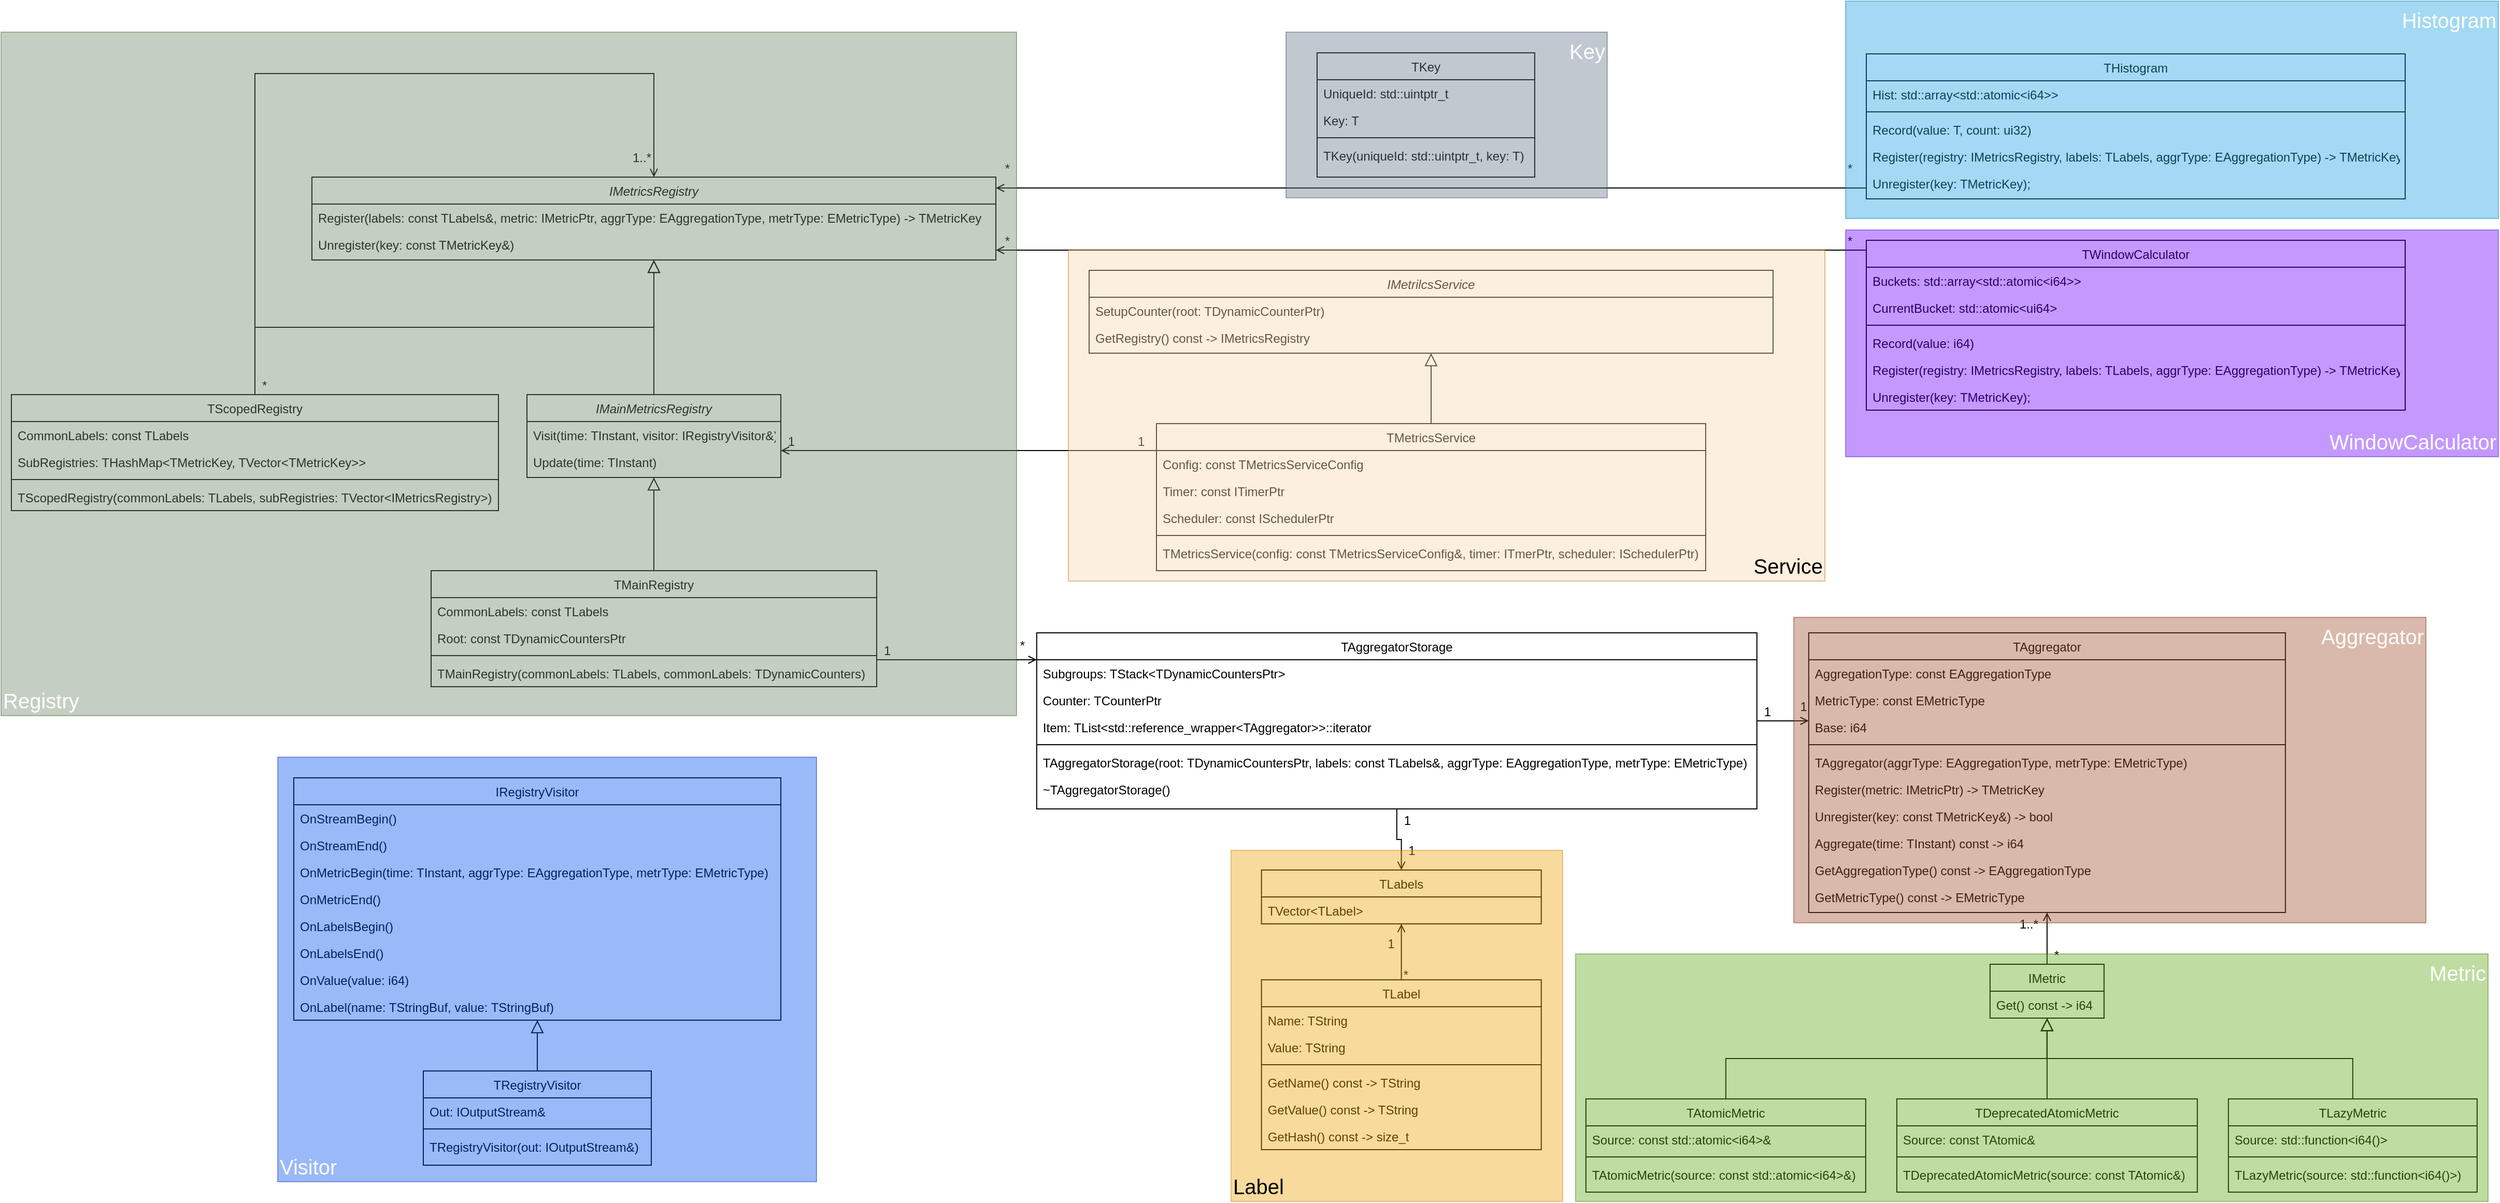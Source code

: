 <mxfile version="21.3.7" type="device">
  <diagram id="C5RBs43oDa-KdzZeNtuy" name="Page-1">
    <mxGraphModel dx="4204" dy="1945" grid="1" gridSize="10" guides="1" tooltips="1" connect="1" arrows="1" fold="1" page="1" pageScale="1" pageWidth="827" pageHeight="1169" math="0" shadow="0">
      <root>
        <mxCell id="WIyWlLk6GJQsqaUBKTNV-0" />
        <mxCell id="WIyWlLk6GJQsqaUBKTNV-1" parent="WIyWlLk6GJQsqaUBKTNV-0" />
        <mxCell id="naVW3j90ZXJTF1a_utHk-0" value="IMetricsRegistry" style="swimlane;fontStyle=2;align=center;verticalAlign=top;childLayout=stackLayout;horizontal=1;startSize=26;horizontalStack=0;resizeParent=1;resizeLast=0;collapsible=1;marginBottom=0;rounded=0;shadow=0;strokeWidth=1;" vertex="1" parent="WIyWlLk6GJQsqaUBKTNV-1">
          <mxGeometry x="-527" y="180" width="660" height="80" as="geometry">
            <mxRectangle x="220" y="620" width="160" height="26" as="alternateBounds" />
          </mxGeometry>
        </mxCell>
        <mxCell id="naVW3j90ZXJTF1a_utHk-5" value="Register(labels: const TLabels&amp;,  metric: IMetricPtr, aggrType: EAggregationType, metrType: EMetricType) -&gt; TMetricKey" style="text;align=left;verticalAlign=top;spacingLeft=4;spacingRight=4;overflow=hidden;rotatable=0;points=[[0,0.5],[1,0.5]];portConstraint=eastwest;" vertex="1" parent="naVW3j90ZXJTF1a_utHk-0">
          <mxGeometry y="26" width="660" height="26" as="geometry" />
        </mxCell>
        <mxCell id="naVW3j90ZXJTF1a_utHk-7" value="Unregister(key: const TMetricKey&amp;)" style="text;align=left;verticalAlign=top;spacingLeft=4;spacingRight=4;overflow=hidden;rotatable=0;points=[[0,0.5],[1,0.5]];portConstraint=eastwest;" vertex="1" parent="naVW3j90ZXJTF1a_utHk-0">
          <mxGeometry y="52" width="660" height="26" as="geometry" />
        </mxCell>
        <mxCell id="naVW3j90ZXJTF1a_utHk-8" value="" style="endArrow=block;endSize=10;endFill=0;shadow=0;strokeWidth=1;rounded=0;edgeStyle=elbowEdgeStyle;elbow=vertical;" edge="1" parent="WIyWlLk6GJQsqaUBKTNV-1" source="naVW3j90ZXJTF1a_utHk-9" target="naVW3j90ZXJTF1a_utHk-0">
          <mxGeometry width="160" relative="1" as="geometry">
            <mxPoint x="-287" y="394" as="sourcePoint" />
            <mxPoint x="-253" y="425" as="targetPoint" />
          </mxGeometry>
        </mxCell>
        <mxCell id="naVW3j90ZXJTF1a_utHk-9" value="IMainMetricsRegistry" style="swimlane;fontStyle=2;align=center;verticalAlign=top;childLayout=stackLayout;horizontal=1;startSize=26;horizontalStack=0;resizeParent=1;resizeLast=0;collapsible=1;marginBottom=0;rounded=0;shadow=0;strokeWidth=1;" vertex="1" parent="WIyWlLk6GJQsqaUBKTNV-1">
          <mxGeometry x="-319.5" y="390" width="245" height="80" as="geometry">
            <mxRectangle x="220" y="620" width="160" height="26" as="alternateBounds" />
          </mxGeometry>
        </mxCell>
        <mxCell id="naVW3j90ZXJTF1a_utHk-10" value="Visit(time: TInstant, visitor: IRegistryVisitor&amp;)" style="text;align=left;verticalAlign=top;spacingLeft=4;spacingRight=4;overflow=hidden;rotatable=0;points=[[0,0.5],[1,0.5]];portConstraint=eastwest;" vertex="1" parent="naVW3j90ZXJTF1a_utHk-9">
          <mxGeometry y="26" width="245" height="26" as="geometry" />
        </mxCell>
        <mxCell id="naVW3j90ZXJTF1a_utHk-11" value="Update(time: TInstant)" style="text;align=left;verticalAlign=top;spacingLeft=4;spacingRight=4;overflow=hidden;rotatable=0;points=[[0,0.5],[1,0.5]];portConstraint=eastwest;" vertex="1" parent="naVW3j90ZXJTF1a_utHk-9">
          <mxGeometry y="52" width="245" height="26" as="geometry" />
        </mxCell>
        <mxCell id="naVW3j90ZXJTF1a_utHk-12" value="TAggregator" style="swimlane;fontStyle=0;align=center;verticalAlign=top;childLayout=stackLayout;horizontal=1;startSize=26;horizontalStack=0;resizeParent=1;resizeLast=0;collapsible=1;marginBottom=0;rounded=0;shadow=0;strokeWidth=1;" vertex="1" parent="WIyWlLk6GJQsqaUBKTNV-1">
          <mxGeometry x="917.41" y="620" width="460" height="270" as="geometry">
            <mxRectangle x="550" y="140" width="160" height="26" as="alternateBounds" />
          </mxGeometry>
        </mxCell>
        <mxCell id="naVW3j90ZXJTF1a_utHk-13" value="AggregationType: const EAggregationType" style="text;align=left;verticalAlign=top;spacingLeft=4;spacingRight=4;overflow=hidden;rotatable=0;points=[[0,0.5],[1,0.5]];portConstraint=eastwest;" vertex="1" parent="naVW3j90ZXJTF1a_utHk-12">
          <mxGeometry y="26" width="460" height="26" as="geometry" />
        </mxCell>
        <mxCell id="naVW3j90ZXJTF1a_utHk-14" value="MetricType: const EMetricType" style="text;align=left;verticalAlign=top;spacingLeft=4;spacingRight=4;overflow=hidden;rotatable=0;points=[[0,0.5],[1,0.5]];portConstraint=eastwest;rounded=0;shadow=0;html=0;" vertex="1" parent="naVW3j90ZXJTF1a_utHk-12">
          <mxGeometry y="52" width="460" height="26" as="geometry" />
        </mxCell>
        <mxCell id="naVW3j90ZXJTF1a_utHk-15" value="Base: i64" style="text;align=left;verticalAlign=top;spacingLeft=4;spacingRight=4;overflow=hidden;rotatable=0;points=[[0,0.5],[1,0.5]];portConstraint=eastwest;rounded=0;shadow=0;html=0;" vertex="1" parent="naVW3j90ZXJTF1a_utHk-12">
          <mxGeometry y="78" width="460" height="26" as="geometry" />
        </mxCell>
        <mxCell id="naVW3j90ZXJTF1a_utHk-18" value="" style="line;html=1;strokeWidth=1;align=left;verticalAlign=middle;spacingTop=-1;spacingLeft=3;spacingRight=3;rotatable=0;labelPosition=right;points=[];portConstraint=eastwest;" vertex="1" parent="naVW3j90ZXJTF1a_utHk-12">
          <mxGeometry y="104" width="460" height="8" as="geometry" />
        </mxCell>
        <mxCell id="naVW3j90ZXJTF1a_utHk-19" value="TAggregator(aggrType: EAggregationType, metrType: EMetricType)" style="text;align=left;verticalAlign=top;spacingLeft=4;spacingRight=4;overflow=hidden;rotatable=0;points=[[0,0.5],[1,0.5]];portConstraint=eastwest;" vertex="1" parent="naVW3j90ZXJTF1a_utHk-12">
          <mxGeometry y="112" width="460" height="26" as="geometry" />
        </mxCell>
        <mxCell id="naVW3j90ZXJTF1a_utHk-20" value="Register(metric: IMetricPtr) -&gt; TMetricKey" style="text;align=left;verticalAlign=top;spacingLeft=4;spacingRight=4;overflow=hidden;rotatable=0;points=[[0,0.5],[1,0.5]];portConstraint=eastwest;" vertex="1" parent="naVW3j90ZXJTF1a_utHk-12">
          <mxGeometry y="138" width="460" height="26" as="geometry" />
        </mxCell>
        <mxCell id="naVW3j90ZXJTF1a_utHk-24" value="Unregister(key: const TMetricKey&amp;) -&gt; bool" style="text;align=left;verticalAlign=top;spacingLeft=4;spacingRight=4;overflow=hidden;rotatable=0;points=[[0,0.5],[1,0.5]];portConstraint=eastwest;" vertex="1" parent="naVW3j90ZXJTF1a_utHk-12">
          <mxGeometry y="164" width="460" height="26" as="geometry" />
        </mxCell>
        <mxCell id="naVW3j90ZXJTF1a_utHk-23" value="Aggregate(time: TInstant) const -&gt; i64" style="text;align=left;verticalAlign=top;spacingLeft=4;spacingRight=4;overflow=hidden;rotatable=0;points=[[0,0.5],[1,0.5]];portConstraint=eastwest;" vertex="1" parent="naVW3j90ZXJTF1a_utHk-12">
          <mxGeometry y="190" width="460" height="26" as="geometry" />
        </mxCell>
        <mxCell id="naVW3j90ZXJTF1a_utHk-22" value="GetAggregationType() const -&gt; EAggregationType" style="text;align=left;verticalAlign=top;spacingLeft=4;spacingRight=4;overflow=hidden;rotatable=0;points=[[0,0.5],[1,0.5]];portConstraint=eastwest;" vertex="1" parent="naVW3j90ZXJTF1a_utHk-12">
          <mxGeometry y="216" width="460" height="26" as="geometry" />
        </mxCell>
        <mxCell id="naVW3j90ZXJTF1a_utHk-25" value="GetMetricType() const -&gt; EMetricType" style="text;align=left;verticalAlign=top;spacingLeft=4;spacingRight=4;overflow=hidden;rotatable=0;points=[[0,0.5],[1,0.5]];portConstraint=eastwest;" vertex="1" parent="naVW3j90ZXJTF1a_utHk-12">
          <mxGeometry y="242" width="460" height="26" as="geometry" />
        </mxCell>
        <mxCell id="naVW3j90ZXJTF1a_utHk-30" value="IMetric" style="swimlane;fontStyle=0;align=center;verticalAlign=top;childLayout=stackLayout;horizontal=1;startSize=26;horizontalStack=0;resizeParent=1;resizeLast=0;collapsible=1;marginBottom=0;rounded=0;shadow=0;strokeWidth=1;" vertex="1" parent="WIyWlLk6GJQsqaUBKTNV-1">
          <mxGeometry x="1092.41" y="940" width="110" height="52" as="geometry">
            <mxRectangle x="550" y="140" width="160" height="26" as="alternateBounds" />
          </mxGeometry>
        </mxCell>
        <mxCell id="naVW3j90ZXJTF1a_utHk-37" value="Get() const -&gt; i64" style="text;align=left;verticalAlign=top;spacingLeft=4;spacingRight=4;overflow=hidden;rotatable=0;points=[[0,0.5],[1,0.5]];portConstraint=eastwest;" vertex="1" parent="naVW3j90ZXJTF1a_utHk-30">
          <mxGeometry y="26" width="110" height="26" as="geometry" />
        </mxCell>
        <mxCell id="naVW3j90ZXJTF1a_utHk-45" value="TAtomicMetric" style="swimlane;fontStyle=0;align=center;verticalAlign=top;childLayout=stackLayout;horizontal=1;startSize=26;horizontalStack=0;resizeParent=1;resizeLast=0;collapsible=1;marginBottom=0;rounded=0;shadow=0;strokeWidth=1;" vertex="1" parent="WIyWlLk6GJQsqaUBKTNV-1">
          <mxGeometry x="702.41" y="1070" width="270" height="90" as="geometry">
            <mxRectangle x="550" y="140" width="160" height="26" as="alternateBounds" />
          </mxGeometry>
        </mxCell>
        <mxCell id="naVW3j90ZXJTF1a_utHk-46" value="Source: const std::atomic&lt;i64&gt;&amp;" style="text;align=left;verticalAlign=top;spacingLeft=4;spacingRight=4;overflow=hidden;rotatable=0;points=[[0,0.5],[1,0.5]];portConstraint=eastwest;" vertex="1" parent="naVW3j90ZXJTF1a_utHk-45">
          <mxGeometry y="26" width="270" height="26" as="geometry" />
        </mxCell>
        <mxCell id="naVW3j90ZXJTF1a_utHk-51" value="" style="line;html=1;strokeWidth=1;align=left;verticalAlign=middle;spacingTop=-1;spacingLeft=3;spacingRight=3;rotatable=0;labelPosition=right;points=[];portConstraint=eastwest;" vertex="1" parent="naVW3j90ZXJTF1a_utHk-45">
          <mxGeometry y="52" width="270" height="8" as="geometry" />
        </mxCell>
        <mxCell id="naVW3j90ZXJTF1a_utHk-52" value="TAtomicMetric(source: const std::atomic&lt;i64&gt;&amp;)" style="text;align=left;verticalAlign=top;spacingLeft=4;spacingRight=4;overflow=hidden;rotatable=0;points=[[0,0.5],[1,0.5]];portConstraint=eastwest;" vertex="1" parent="naVW3j90ZXJTF1a_utHk-45">
          <mxGeometry y="60" width="270" height="26" as="geometry" />
        </mxCell>
        <mxCell id="naVW3j90ZXJTF1a_utHk-58" value="TDeprecatedAtomicMetric" style="swimlane;fontStyle=0;align=center;verticalAlign=top;childLayout=stackLayout;horizontal=1;startSize=26;horizontalStack=0;resizeParent=1;resizeLast=0;collapsible=1;marginBottom=0;rounded=0;shadow=0;strokeWidth=1;" vertex="1" parent="WIyWlLk6GJQsqaUBKTNV-1">
          <mxGeometry x="1002.41" y="1070" width="290" height="90" as="geometry">
            <mxRectangle x="550" y="140" width="160" height="26" as="alternateBounds" />
          </mxGeometry>
        </mxCell>
        <mxCell id="naVW3j90ZXJTF1a_utHk-59" value="Source: const TAtomic&amp;" style="text;align=left;verticalAlign=top;spacingLeft=4;spacingRight=4;overflow=hidden;rotatable=0;points=[[0,0.5],[1,0.5]];portConstraint=eastwest;" vertex="1" parent="naVW3j90ZXJTF1a_utHk-58">
          <mxGeometry y="26" width="290" height="26" as="geometry" />
        </mxCell>
        <mxCell id="naVW3j90ZXJTF1a_utHk-60" value="" style="line;html=1;strokeWidth=1;align=left;verticalAlign=middle;spacingTop=-1;spacingLeft=3;spacingRight=3;rotatable=0;labelPosition=right;points=[];portConstraint=eastwest;" vertex="1" parent="naVW3j90ZXJTF1a_utHk-58">
          <mxGeometry y="52" width="290" height="8" as="geometry" />
        </mxCell>
        <mxCell id="naVW3j90ZXJTF1a_utHk-61" value="TDeprecatedAtomicMetric(source: const TAtomic&amp;)" style="text;align=left;verticalAlign=top;spacingLeft=4;spacingRight=4;overflow=hidden;rotatable=0;points=[[0,0.5],[1,0.5]];portConstraint=eastwest;" vertex="1" parent="naVW3j90ZXJTF1a_utHk-58">
          <mxGeometry y="60" width="290" height="26" as="geometry" />
        </mxCell>
        <mxCell id="naVW3j90ZXJTF1a_utHk-62" value="TLazyMetric" style="swimlane;fontStyle=0;align=center;verticalAlign=top;childLayout=stackLayout;horizontal=1;startSize=26;horizontalStack=0;resizeParent=1;resizeLast=0;collapsible=1;marginBottom=0;rounded=0;shadow=0;strokeWidth=1;" vertex="1" parent="WIyWlLk6GJQsqaUBKTNV-1">
          <mxGeometry x="1322.41" y="1070" width="240" height="90" as="geometry">
            <mxRectangle x="550" y="140" width="160" height="26" as="alternateBounds" />
          </mxGeometry>
        </mxCell>
        <mxCell id="naVW3j90ZXJTF1a_utHk-63" value="Source: std::function&lt;i64()&gt;" style="text;align=left;verticalAlign=top;spacingLeft=4;spacingRight=4;overflow=hidden;rotatable=0;points=[[0,0.5],[1,0.5]];portConstraint=eastwest;" vertex="1" parent="naVW3j90ZXJTF1a_utHk-62">
          <mxGeometry y="26" width="240" height="26" as="geometry" />
        </mxCell>
        <mxCell id="naVW3j90ZXJTF1a_utHk-64" value="" style="line;html=1;strokeWidth=1;align=left;verticalAlign=middle;spacingTop=-1;spacingLeft=3;spacingRight=3;rotatable=0;labelPosition=right;points=[];portConstraint=eastwest;" vertex="1" parent="naVW3j90ZXJTF1a_utHk-62">
          <mxGeometry y="52" width="240" height="8" as="geometry" />
        </mxCell>
        <mxCell id="naVW3j90ZXJTF1a_utHk-65" value="TLazyMetric(source: std::function&lt;i64()&gt;)" style="text;align=left;verticalAlign=top;spacingLeft=4;spacingRight=4;overflow=hidden;rotatable=0;points=[[0,0.5],[1,0.5]];portConstraint=eastwest;" vertex="1" parent="naVW3j90ZXJTF1a_utHk-62">
          <mxGeometry y="60" width="240" height="26" as="geometry" />
        </mxCell>
        <mxCell id="naVW3j90ZXJTF1a_utHk-67" value="" style="endArrow=block;endSize=10;endFill=0;shadow=0;strokeWidth=1;rounded=0;edgeStyle=elbowEdgeStyle;elbow=vertical;" edge="1" parent="WIyWlLk6GJQsqaUBKTNV-1" source="naVW3j90ZXJTF1a_utHk-45" target="naVW3j90ZXJTF1a_utHk-30">
          <mxGeometry width="160" relative="1" as="geometry">
            <mxPoint x="577.41" y="650" as="sourcePoint" />
            <mxPoint x="577.41" y="610" as="targetPoint" />
          </mxGeometry>
        </mxCell>
        <mxCell id="naVW3j90ZXJTF1a_utHk-68" value="" style="endArrow=block;endSize=10;endFill=0;shadow=0;strokeWidth=1;rounded=0;edgeStyle=elbowEdgeStyle;elbow=vertical;" edge="1" parent="WIyWlLk6GJQsqaUBKTNV-1" source="naVW3j90ZXJTF1a_utHk-58" target="naVW3j90ZXJTF1a_utHk-30">
          <mxGeometry width="160" relative="1" as="geometry">
            <mxPoint x="847.41" y="1080" as="sourcePoint" />
            <mxPoint x="1137.41" y="992" as="targetPoint" />
          </mxGeometry>
        </mxCell>
        <mxCell id="naVW3j90ZXJTF1a_utHk-69" value="" style="endArrow=block;endSize=10;endFill=0;shadow=0;strokeWidth=1;rounded=0;edgeStyle=elbowEdgeStyle;elbow=vertical;" edge="1" parent="WIyWlLk6GJQsqaUBKTNV-1" source="naVW3j90ZXJTF1a_utHk-62" target="naVW3j90ZXJTF1a_utHk-30">
          <mxGeometry width="160" relative="1" as="geometry">
            <mxPoint x="1157.41" y="1080" as="sourcePoint" />
            <mxPoint x="1137.41" y="992" as="targetPoint" />
          </mxGeometry>
        </mxCell>
        <mxCell id="naVW3j90ZXJTF1a_utHk-70" value="TLabel" style="swimlane;fontStyle=0;align=center;verticalAlign=top;childLayout=stackLayout;horizontal=1;startSize=26;horizontalStack=0;resizeParent=1;resizeLast=0;collapsible=1;marginBottom=0;rounded=0;shadow=0;strokeWidth=1;" vertex="1" parent="WIyWlLk6GJQsqaUBKTNV-1">
          <mxGeometry x="389.32" y="955" width="270" height="164" as="geometry">
            <mxRectangle x="550" y="140" width="160" height="26" as="alternateBounds" />
          </mxGeometry>
        </mxCell>
        <mxCell id="naVW3j90ZXJTF1a_utHk-74" value="Name: TString" style="text;align=left;verticalAlign=top;spacingLeft=4;spacingRight=4;overflow=hidden;rotatable=0;points=[[0,0.5],[1,0.5]];portConstraint=eastwest;" vertex="1" parent="naVW3j90ZXJTF1a_utHk-70">
          <mxGeometry y="26" width="270" height="26" as="geometry" />
        </mxCell>
        <mxCell id="naVW3j90ZXJTF1a_utHk-71" value="Value: TString" style="text;align=left;verticalAlign=top;spacingLeft=4;spacingRight=4;overflow=hidden;rotatable=0;points=[[0,0.5],[1,0.5]];portConstraint=eastwest;" vertex="1" parent="naVW3j90ZXJTF1a_utHk-70">
          <mxGeometry y="52" width="270" height="26" as="geometry" />
        </mxCell>
        <mxCell id="naVW3j90ZXJTF1a_utHk-72" value="" style="line;html=1;strokeWidth=1;align=left;verticalAlign=middle;spacingTop=-1;spacingLeft=3;spacingRight=3;rotatable=0;labelPosition=right;points=[];portConstraint=eastwest;" vertex="1" parent="naVW3j90ZXJTF1a_utHk-70">
          <mxGeometry y="78" width="270" height="8" as="geometry" />
        </mxCell>
        <mxCell id="naVW3j90ZXJTF1a_utHk-73" value="GetName() const -&gt; TString" style="text;align=left;verticalAlign=top;spacingLeft=4;spacingRight=4;overflow=hidden;rotatable=0;points=[[0,0.5],[1,0.5]];portConstraint=eastwest;" vertex="1" parent="naVW3j90ZXJTF1a_utHk-70">
          <mxGeometry y="86" width="270" height="26" as="geometry" />
        </mxCell>
        <mxCell id="naVW3j90ZXJTF1a_utHk-75" value="GetValue() const -&gt; TString" style="text;align=left;verticalAlign=top;spacingLeft=4;spacingRight=4;overflow=hidden;rotatable=0;points=[[0,0.5],[1,0.5]];portConstraint=eastwest;" vertex="1" parent="naVW3j90ZXJTF1a_utHk-70">
          <mxGeometry y="112" width="270" height="26" as="geometry" />
        </mxCell>
        <mxCell id="naVW3j90ZXJTF1a_utHk-76" value="GetHash() const -&gt; size_t" style="text;align=left;verticalAlign=top;spacingLeft=4;spacingRight=4;overflow=hidden;rotatable=0;points=[[0,0.5],[1,0.5]];portConstraint=eastwest;" vertex="1" parent="naVW3j90ZXJTF1a_utHk-70">
          <mxGeometry y="138" width="270" height="26" as="geometry" />
        </mxCell>
        <mxCell id="naVW3j90ZXJTF1a_utHk-77" value="TLabels" style="swimlane;fontStyle=0;align=center;verticalAlign=top;childLayout=stackLayout;horizontal=1;startSize=26;horizontalStack=0;resizeParent=1;resizeLast=0;collapsible=1;marginBottom=0;rounded=0;shadow=0;strokeWidth=1;" vertex="1" parent="WIyWlLk6GJQsqaUBKTNV-1">
          <mxGeometry x="389.32" y="849" width="270" height="52" as="geometry">
            <mxRectangle x="550" y="140" width="160" height="26" as="alternateBounds" />
          </mxGeometry>
        </mxCell>
        <mxCell id="naVW3j90ZXJTF1a_utHk-78" value="TVector&lt;TLabel&gt;" style="text;align=left;verticalAlign=top;spacingLeft=4;spacingRight=4;overflow=hidden;rotatable=0;points=[[0,0.5],[1,0.5]];portConstraint=eastwest;" vertex="1" parent="naVW3j90ZXJTF1a_utHk-77">
          <mxGeometry y="26" width="270" height="26" as="geometry" />
        </mxCell>
        <mxCell id="naVW3j90ZXJTF1a_utHk-84" value="" style="endArrow=open;shadow=0;strokeWidth=1;rounded=0;endFill=1;edgeStyle=elbowEdgeStyle;elbow=vertical;" edge="1" parent="WIyWlLk6GJQsqaUBKTNV-1" source="naVW3j90ZXJTF1a_utHk-70" target="naVW3j90ZXJTF1a_utHk-77">
          <mxGeometry x="0.5" y="41" relative="1" as="geometry">
            <mxPoint x="-100.68" y="1039" as="sourcePoint" />
            <mxPoint x="131.32" y="1039" as="targetPoint" />
            <mxPoint x="-40" y="32" as="offset" />
          </mxGeometry>
        </mxCell>
        <mxCell id="naVW3j90ZXJTF1a_utHk-85" value="*" style="resizable=0;align=left;verticalAlign=bottom;labelBackgroundColor=none;fontSize=12;" connectable="0" vertex="1" parent="naVW3j90ZXJTF1a_utHk-84">
          <mxGeometry x="-1" relative="1" as="geometry">
            <mxPoint y="4" as="offset" />
          </mxGeometry>
        </mxCell>
        <mxCell id="naVW3j90ZXJTF1a_utHk-86" value="1" style="resizable=0;align=right;verticalAlign=bottom;labelBackgroundColor=none;fontSize=12;" connectable="0" vertex="1" parent="naVW3j90ZXJTF1a_utHk-84">
          <mxGeometry x="1" relative="1" as="geometry">
            <mxPoint x="-5" y="28" as="offset" />
          </mxGeometry>
        </mxCell>
        <mxCell id="naVW3j90ZXJTF1a_utHk-89" value="" style="endArrow=open;shadow=0;strokeWidth=1;rounded=0;endFill=1;edgeStyle=elbowEdgeStyle;elbow=vertical;" edge="1" parent="WIyWlLk6GJQsqaUBKTNV-1" source="naVW3j90ZXJTF1a_utHk-30" target="naVW3j90ZXJTF1a_utHk-12">
          <mxGeometry x="0.5" y="41" relative="1" as="geometry">
            <mxPoint x="832.41" y="990" as="sourcePoint" />
            <mxPoint x="1064.41" y="990" as="targetPoint" />
            <mxPoint x="-40" y="32" as="offset" />
          </mxGeometry>
        </mxCell>
        <mxCell id="naVW3j90ZXJTF1a_utHk-90" value="*" style="resizable=0;align=left;verticalAlign=bottom;labelBackgroundColor=none;fontSize=12;" connectable="0" vertex="1" parent="naVW3j90ZXJTF1a_utHk-89">
          <mxGeometry x="-1" relative="1" as="geometry">
            <mxPoint x="5" as="offset" />
          </mxGeometry>
        </mxCell>
        <mxCell id="naVW3j90ZXJTF1a_utHk-91" value="1..*" style="resizable=0;align=right;verticalAlign=bottom;labelBackgroundColor=none;fontSize=12;" connectable="0" vertex="1" parent="naVW3j90ZXJTF1a_utHk-89">
          <mxGeometry x="1" relative="1" as="geometry">
            <mxPoint x="-7" y="20" as="offset" />
          </mxGeometry>
        </mxCell>
        <mxCell id="naVW3j90ZXJTF1a_utHk-93" value="TKey" style="swimlane;fontStyle=0;align=center;verticalAlign=top;childLayout=stackLayout;horizontal=1;startSize=26;horizontalStack=0;resizeParent=1;resizeLast=0;collapsible=1;marginBottom=0;rounded=0;shadow=0;strokeWidth=1;" vertex="1" parent="WIyWlLk6GJQsqaUBKTNV-1">
          <mxGeometry x="443" y="60" width="210" height="120" as="geometry">
            <mxRectangle x="550" y="140" width="160" height="26" as="alternateBounds" />
          </mxGeometry>
        </mxCell>
        <mxCell id="naVW3j90ZXJTF1a_utHk-94" value="UniqueId: std::uintptr_t" style="text;align=left;verticalAlign=top;spacingLeft=4;spacingRight=4;overflow=hidden;rotatable=0;points=[[0,0.5],[1,0.5]];portConstraint=eastwest;" vertex="1" parent="naVW3j90ZXJTF1a_utHk-93">
          <mxGeometry y="26" width="210" height="26" as="geometry" />
        </mxCell>
        <mxCell id="naVW3j90ZXJTF1a_utHk-95" value="Key: T" style="text;align=left;verticalAlign=top;spacingLeft=4;spacingRight=4;overflow=hidden;rotatable=0;points=[[0,0.5],[1,0.5]];portConstraint=eastwest;rounded=0;shadow=0;html=0;" vertex="1" parent="naVW3j90ZXJTF1a_utHk-93">
          <mxGeometry y="52" width="210" height="26" as="geometry" />
        </mxCell>
        <mxCell id="naVW3j90ZXJTF1a_utHk-99" value="" style="line;html=1;strokeWidth=1;align=left;verticalAlign=middle;spacingTop=-1;spacingLeft=3;spacingRight=3;rotatable=0;labelPosition=right;points=[];portConstraint=eastwest;" vertex="1" parent="naVW3j90ZXJTF1a_utHk-93">
          <mxGeometry y="78" width="210" height="8" as="geometry" />
        </mxCell>
        <mxCell id="naVW3j90ZXJTF1a_utHk-101" value="TKey(uniqueId: std::uintptr_t, key: T)" style="text;align=left;verticalAlign=top;spacingLeft=4;spacingRight=4;overflow=hidden;rotatable=0;points=[[0,0.5],[1,0.5]];portConstraint=eastwest;" vertex="1" parent="naVW3j90ZXJTF1a_utHk-93">
          <mxGeometry y="86" width="210" height="26" as="geometry" />
        </mxCell>
        <mxCell id="naVW3j90ZXJTF1a_utHk-119" value="TMainRegistry" style="swimlane;fontStyle=0;align=center;verticalAlign=top;childLayout=stackLayout;horizontal=1;startSize=26;horizontalStack=0;resizeParent=1;resizeLast=0;collapsible=1;marginBottom=0;rounded=0;shadow=0;strokeWidth=1;" vertex="1" parent="WIyWlLk6GJQsqaUBKTNV-1">
          <mxGeometry x="-412" y="560" width="430" height="112" as="geometry">
            <mxRectangle x="550" y="140" width="160" height="26" as="alternateBounds" />
          </mxGeometry>
        </mxCell>
        <mxCell id="naVW3j90ZXJTF1a_utHk-120" value="CommonLabels: const TLabels" style="text;align=left;verticalAlign=top;spacingLeft=4;spacingRight=4;overflow=hidden;rotatable=0;points=[[0,0.5],[1,0.5]];portConstraint=eastwest;" vertex="1" parent="naVW3j90ZXJTF1a_utHk-119">
          <mxGeometry y="26" width="430" height="26" as="geometry" />
        </mxCell>
        <mxCell id="naVW3j90ZXJTF1a_utHk-121" value="Root: const TDynamicCountersPtr" style="text;align=left;verticalAlign=top;spacingLeft=4;spacingRight=4;overflow=hidden;rotatable=0;points=[[0,0.5],[1,0.5]];portConstraint=eastwest;rounded=0;shadow=0;html=0;" vertex="1" parent="naVW3j90ZXJTF1a_utHk-119">
          <mxGeometry y="52" width="430" height="26" as="geometry" />
        </mxCell>
        <mxCell id="naVW3j90ZXJTF1a_utHk-125" value="" style="line;html=1;strokeWidth=1;align=left;verticalAlign=middle;spacingTop=-1;spacingLeft=3;spacingRight=3;rotatable=0;labelPosition=right;points=[];portConstraint=eastwest;" vertex="1" parent="naVW3j90ZXJTF1a_utHk-119">
          <mxGeometry y="78" width="430" height="8" as="geometry" />
        </mxCell>
        <mxCell id="naVW3j90ZXJTF1a_utHk-126" value="TMainRegistry(commonLabels: TLabels, commonLabels: TDynamicCounters)" style="text;align=left;verticalAlign=top;spacingLeft=4;spacingRight=4;overflow=hidden;rotatable=0;points=[[0,0.5],[1,0.5]];portConstraint=eastwest;" vertex="1" parent="naVW3j90ZXJTF1a_utHk-119">
          <mxGeometry y="86" width="430" height="26" as="geometry" />
        </mxCell>
        <mxCell id="naVW3j90ZXJTF1a_utHk-132" value="TAggregatorStorage" style="swimlane;fontStyle=0;align=center;verticalAlign=top;childLayout=stackLayout;horizontal=1;startSize=26;horizontalStack=0;resizeParent=1;resizeLast=0;collapsible=1;marginBottom=0;rounded=0;shadow=0;strokeWidth=1;" vertex="1" parent="WIyWlLk6GJQsqaUBKTNV-1">
          <mxGeometry x="172.41" y="620" width="695" height="170" as="geometry">
            <mxRectangle x="550" y="140" width="160" height="26" as="alternateBounds" />
          </mxGeometry>
        </mxCell>
        <mxCell id="naVW3j90ZXJTF1a_utHk-134" value="Subgroups: TStack&lt;TDynamicCountersPtr&gt;" style="text;align=left;verticalAlign=top;spacingLeft=4;spacingRight=4;overflow=hidden;rotatable=0;points=[[0,0.5],[1,0.5]];portConstraint=eastwest;rounded=0;shadow=0;html=0;" vertex="1" parent="naVW3j90ZXJTF1a_utHk-132">
          <mxGeometry y="26" width="695" height="26" as="geometry" />
        </mxCell>
        <mxCell id="naVW3j90ZXJTF1a_utHk-135" value="Counter: TCounterPtr" style="text;align=left;verticalAlign=top;spacingLeft=4;spacingRight=4;overflow=hidden;rotatable=0;points=[[0,0.5],[1,0.5]];portConstraint=eastwest;rounded=0;shadow=0;html=0;" vertex="1" parent="naVW3j90ZXJTF1a_utHk-132">
          <mxGeometry y="52" width="695" height="26" as="geometry" />
        </mxCell>
        <mxCell id="naVW3j90ZXJTF1a_utHk-137" value="Item: TList&lt;std::reference_wrapper&lt;TAggregator&gt;&gt;::iterator" style="text;align=left;verticalAlign=top;spacingLeft=4;spacingRight=4;overflow=hidden;rotatable=0;points=[[0,0.5],[1,0.5]];portConstraint=eastwest;rounded=0;shadow=0;html=0;" vertex="1" parent="naVW3j90ZXJTF1a_utHk-132">
          <mxGeometry y="78" width="695" height="26" as="geometry" />
        </mxCell>
        <mxCell id="naVW3j90ZXJTF1a_utHk-138" value="" style="line;html=1;strokeWidth=1;align=left;verticalAlign=middle;spacingTop=-1;spacingLeft=3;spacingRight=3;rotatable=0;labelPosition=right;points=[];portConstraint=eastwest;" vertex="1" parent="naVW3j90ZXJTF1a_utHk-132">
          <mxGeometry y="104" width="695" height="8" as="geometry" />
        </mxCell>
        <mxCell id="naVW3j90ZXJTF1a_utHk-139" value="TAggregatorStorage(root: TDynamicCountersPtr, labels: const TLabels&amp;, aggrType: EAggregationType, metrType: EMetricType)" style="text;align=left;verticalAlign=top;spacingLeft=4;spacingRight=4;overflow=hidden;rotatable=0;points=[[0,0.5],[1,0.5]];portConstraint=eastwest;" vertex="1" parent="naVW3j90ZXJTF1a_utHk-132">
          <mxGeometry y="112" width="695" height="26" as="geometry" />
        </mxCell>
        <mxCell id="naVW3j90ZXJTF1a_utHk-140" value="~TAggregatorStorage()" style="text;align=left;verticalAlign=top;spacingLeft=4;spacingRight=4;overflow=hidden;rotatable=0;points=[[0,0.5],[1,0.5]];portConstraint=eastwest;" vertex="1" parent="naVW3j90ZXJTF1a_utHk-132">
          <mxGeometry y="138" width="695" height="26" as="geometry" />
        </mxCell>
        <mxCell id="naVW3j90ZXJTF1a_utHk-145" value="" style="endArrow=open;shadow=0;strokeWidth=1;rounded=0;endFill=1;edgeStyle=elbowEdgeStyle;elbow=vertical;" edge="1" parent="WIyWlLk6GJQsqaUBKTNV-1" source="naVW3j90ZXJTF1a_utHk-132" target="naVW3j90ZXJTF1a_utHk-12">
          <mxGeometry x="0.5" y="41" relative="1" as="geometry">
            <mxPoint x="997.41" y="1050" as="sourcePoint" />
            <mxPoint x="1232.41" y="930" as="targetPoint" />
            <mxPoint x="-40" y="32" as="offset" />
          </mxGeometry>
        </mxCell>
        <mxCell id="naVW3j90ZXJTF1a_utHk-146" value="1" style="resizable=0;align=left;verticalAlign=bottom;labelBackgroundColor=none;fontSize=12;" connectable="0" vertex="1" parent="naVW3j90ZXJTF1a_utHk-145">
          <mxGeometry x="-1" relative="1" as="geometry">
            <mxPoint x="5" as="offset" />
          </mxGeometry>
        </mxCell>
        <mxCell id="naVW3j90ZXJTF1a_utHk-147" value="1" style="resizable=0;align=right;verticalAlign=bottom;labelBackgroundColor=none;fontSize=12;" connectable="0" vertex="1" parent="naVW3j90ZXJTF1a_utHk-145">
          <mxGeometry x="1" relative="1" as="geometry">
            <mxPoint y="-5" as="offset" />
          </mxGeometry>
        </mxCell>
        <mxCell id="naVW3j90ZXJTF1a_utHk-149" value="" style="endArrow=open;shadow=0;strokeWidth=1;rounded=0;endFill=1;edgeStyle=elbowEdgeStyle;elbow=vertical;" edge="1" parent="WIyWlLk6GJQsqaUBKTNV-1" source="naVW3j90ZXJTF1a_utHk-132" target="naVW3j90ZXJTF1a_utHk-77">
          <mxGeometry x="0.5" y="41" relative="1" as="geometry">
            <mxPoint x="652.41" y="870" as="sourcePoint" />
            <mxPoint x="652.41" y="880" as="targetPoint" />
            <mxPoint x="-40" y="32" as="offset" />
          </mxGeometry>
        </mxCell>
        <mxCell id="naVW3j90ZXJTF1a_utHk-150" value="1" style="resizable=0;align=left;verticalAlign=bottom;labelBackgroundColor=none;fontSize=12;" connectable="0" vertex="1" parent="naVW3j90ZXJTF1a_utHk-149">
          <mxGeometry x="-1" relative="1" as="geometry">
            <mxPoint x="5" y="20" as="offset" />
          </mxGeometry>
        </mxCell>
        <mxCell id="naVW3j90ZXJTF1a_utHk-151" value="1" style="resizable=0;align=right;verticalAlign=bottom;labelBackgroundColor=none;fontSize=12;" connectable="0" vertex="1" parent="naVW3j90ZXJTF1a_utHk-149">
          <mxGeometry x="1" relative="1" as="geometry">
            <mxPoint x="15" y="-10" as="offset" />
          </mxGeometry>
        </mxCell>
        <mxCell id="naVW3j90ZXJTF1a_utHk-155" value="" style="endArrow=block;endSize=10;endFill=0;shadow=0;strokeWidth=1;rounded=0;edgeStyle=elbowEdgeStyle;elbow=vertical;" edge="1" parent="WIyWlLk6GJQsqaUBKTNV-1" source="naVW3j90ZXJTF1a_utHk-119" target="naVW3j90ZXJTF1a_utHk-9">
          <mxGeometry width="160" relative="1" as="geometry">
            <mxPoint x="-477" y="660" as="sourcePoint" />
            <mxPoint x="-477" y="530" as="targetPoint" />
          </mxGeometry>
        </mxCell>
        <mxCell id="naVW3j90ZXJTF1a_utHk-156" value="" style="endArrow=open;shadow=0;strokeWidth=1;rounded=0;endFill=1;edgeStyle=elbowEdgeStyle;elbow=vertical;" edge="1" parent="WIyWlLk6GJQsqaUBKTNV-1" source="naVW3j90ZXJTF1a_utHk-119" target="naVW3j90ZXJTF1a_utHk-132">
          <mxGeometry x="0.5" y="41" relative="1" as="geometry">
            <mxPoint x="813" y="455" as="sourcePoint" />
            <mxPoint x="132.41" y="646" as="targetPoint" />
            <mxPoint x="-40" y="32" as="offset" />
          </mxGeometry>
        </mxCell>
        <mxCell id="naVW3j90ZXJTF1a_utHk-157" value="1" style="resizable=0;align=left;verticalAlign=bottom;labelBackgroundColor=none;fontSize=12;" connectable="0" vertex="1" parent="naVW3j90ZXJTF1a_utHk-156">
          <mxGeometry x="-1" relative="1" as="geometry">
            <mxPoint x="5" as="offset" />
          </mxGeometry>
        </mxCell>
        <mxCell id="naVW3j90ZXJTF1a_utHk-158" value="*" style="resizable=0;align=right;verticalAlign=bottom;labelBackgroundColor=none;fontSize=12;" connectable="0" vertex="1" parent="naVW3j90ZXJTF1a_utHk-156">
          <mxGeometry x="1" relative="1" as="geometry">
            <mxPoint x="-10" y="-5" as="offset" />
          </mxGeometry>
        </mxCell>
        <mxCell id="naVW3j90ZXJTF1a_utHk-159" value="TScopedRegistry" style="swimlane;fontStyle=0;align=center;verticalAlign=top;childLayout=stackLayout;horizontal=1;startSize=26;horizontalStack=0;resizeParent=1;resizeLast=0;collapsible=1;marginBottom=0;rounded=0;shadow=0;strokeWidth=1;" vertex="1" parent="WIyWlLk6GJQsqaUBKTNV-1">
          <mxGeometry x="-817" y="390" width="470" height="112" as="geometry">
            <mxRectangle x="550" y="140" width="160" height="26" as="alternateBounds" />
          </mxGeometry>
        </mxCell>
        <mxCell id="naVW3j90ZXJTF1a_utHk-160" value="CommonLabels: const TLabels" style="text;align=left;verticalAlign=top;spacingLeft=4;spacingRight=4;overflow=hidden;rotatable=0;points=[[0,0.5],[1,0.5]];portConstraint=eastwest;" vertex="1" parent="naVW3j90ZXJTF1a_utHk-159">
          <mxGeometry y="26" width="470" height="26" as="geometry" />
        </mxCell>
        <mxCell id="naVW3j90ZXJTF1a_utHk-161" value="SubRegistries: THashMap&lt;TMetricKey, TVector&lt;TMetricKey&gt;&gt;" style="text;align=left;verticalAlign=top;spacingLeft=4;spacingRight=4;overflow=hidden;rotatable=0;points=[[0,0.5],[1,0.5]];portConstraint=eastwest;rounded=0;shadow=0;html=0;" vertex="1" parent="naVW3j90ZXJTF1a_utHk-159">
          <mxGeometry y="52" width="470" height="26" as="geometry" />
        </mxCell>
        <mxCell id="naVW3j90ZXJTF1a_utHk-162" value="" style="line;html=1;strokeWidth=1;align=left;verticalAlign=middle;spacingTop=-1;spacingLeft=3;spacingRight=3;rotatable=0;labelPosition=right;points=[];portConstraint=eastwest;" vertex="1" parent="naVW3j90ZXJTF1a_utHk-159">
          <mxGeometry y="78" width="470" height="8" as="geometry" />
        </mxCell>
        <mxCell id="naVW3j90ZXJTF1a_utHk-163" value="TScopedRegistry(commonLabels: TLabels, subRegistries: TVector&lt;IMetricsRegistry&gt;)" style="text;align=left;verticalAlign=top;spacingLeft=4;spacingRight=4;overflow=hidden;rotatable=0;points=[[0,0.5],[1,0.5]];portConstraint=eastwest;" vertex="1" parent="naVW3j90ZXJTF1a_utHk-159">
          <mxGeometry y="86" width="470" height="26" as="geometry" />
        </mxCell>
        <mxCell id="naVW3j90ZXJTF1a_utHk-164" value="" style="endArrow=open;shadow=0;strokeWidth=1;rounded=0;endFill=1;edgeStyle=elbowEdgeStyle;elbow=vertical;entryX=0.5;entryY=0;entryDx=0;entryDy=0;exitX=0.5;exitY=0;exitDx=0;exitDy=0;" edge="1" parent="WIyWlLk6GJQsqaUBKTNV-1" source="naVW3j90ZXJTF1a_utHk-159" target="naVW3j90ZXJTF1a_utHk-0">
          <mxGeometry x="0.5" y="41" relative="1" as="geometry">
            <mxPoint x="23" y="626" as="sourcePoint" />
            <mxPoint x="-797" y="230" as="targetPoint" />
            <mxPoint x="-40" y="32" as="offset" />
            <Array as="points">
              <mxPoint x="-387" y="80" />
            </Array>
          </mxGeometry>
        </mxCell>
        <mxCell id="naVW3j90ZXJTF1a_utHk-165" value="*" style="resizable=0;align=left;verticalAlign=bottom;labelBackgroundColor=none;fontSize=12;" connectable="0" vertex="1" parent="naVW3j90ZXJTF1a_utHk-164">
          <mxGeometry x="-1" relative="1" as="geometry">
            <mxPoint x="5" as="offset" />
          </mxGeometry>
        </mxCell>
        <mxCell id="naVW3j90ZXJTF1a_utHk-166" value="1..*" style="resizable=0;align=right;verticalAlign=bottom;labelBackgroundColor=none;fontSize=12;" connectable="0" vertex="1" parent="naVW3j90ZXJTF1a_utHk-164">
          <mxGeometry x="1" relative="1" as="geometry">
            <mxPoint x="-1" y="-10" as="offset" />
          </mxGeometry>
        </mxCell>
        <mxCell id="naVW3j90ZXJTF1a_utHk-167" value="" style="endArrow=block;endSize=10;endFill=0;shadow=0;strokeWidth=1;rounded=0;edgeStyle=elbowEdgeStyle;elbow=vertical;" edge="1" parent="WIyWlLk6GJQsqaUBKTNV-1" source="naVW3j90ZXJTF1a_utHk-159" target="naVW3j90ZXJTF1a_utHk-0">
          <mxGeometry width="160" relative="1" as="geometry">
            <mxPoint x="-192" y="400" as="sourcePoint" />
            <mxPoint x="-192" y="270" as="targetPoint" />
          </mxGeometry>
        </mxCell>
        <mxCell id="naVW3j90ZXJTF1a_utHk-168" value="THistogram" style="swimlane;fontStyle=0;align=center;verticalAlign=top;childLayout=stackLayout;horizontal=1;startSize=26;horizontalStack=0;resizeParent=1;resizeLast=0;collapsible=1;marginBottom=0;rounded=0;shadow=0;strokeWidth=1;" vertex="1" parent="WIyWlLk6GJQsqaUBKTNV-1">
          <mxGeometry x="973" y="61" width="520" height="140" as="geometry">
            <mxRectangle x="550" y="140" width="160" height="26" as="alternateBounds" />
          </mxGeometry>
        </mxCell>
        <mxCell id="naVW3j90ZXJTF1a_utHk-169" value="Hist: std::array&lt;std::atomic&lt;i64&gt;&gt;" style="text;align=left;verticalAlign=top;spacingLeft=4;spacingRight=4;overflow=hidden;rotatable=0;points=[[0,0.5],[1,0.5]];portConstraint=eastwest;rounded=0;shadow=0;html=0;" vertex="1" parent="naVW3j90ZXJTF1a_utHk-168">
          <mxGeometry y="26" width="520" height="26" as="geometry" />
        </mxCell>
        <mxCell id="naVW3j90ZXJTF1a_utHk-172" value="" style="line;html=1;strokeWidth=1;align=left;verticalAlign=middle;spacingTop=-1;spacingLeft=3;spacingRight=3;rotatable=0;labelPosition=right;points=[];portConstraint=eastwest;" vertex="1" parent="naVW3j90ZXJTF1a_utHk-168">
          <mxGeometry y="52" width="520" height="8" as="geometry" />
        </mxCell>
        <mxCell id="naVW3j90ZXJTF1a_utHk-173" value="Record(value: T, count: ui32)" style="text;align=left;verticalAlign=top;spacingLeft=4;spacingRight=4;overflow=hidden;rotatable=0;points=[[0,0.5],[1,0.5]];portConstraint=eastwest;" vertex="1" parent="naVW3j90ZXJTF1a_utHk-168">
          <mxGeometry y="60" width="520" height="26" as="geometry" />
        </mxCell>
        <mxCell id="naVW3j90ZXJTF1a_utHk-174" value="Register(registry: IMetricsRegistry, labels: TLabels, aggrType: EAggregationType) -&gt; TMetricKey" style="text;align=left;verticalAlign=top;spacingLeft=4;spacingRight=4;overflow=hidden;rotatable=0;points=[[0,0.5],[1,0.5]];portConstraint=eastwest;" vertex="1" parent="naVW3j90ZXJTF1a_utHk-168">
          <mxGeometry y="86" width="520" height="26" as="geometry" />
        </mxCell>
        <mxCell id="naVW3j90ZXJTF1a_utHk-175" value="Unregister(key: TMetricKey);" style="text;align=left;verticalAlign=top;spacingLeft=4;spacingRight=4;overflow=hidden;rotatable=0;points=[[0,0.5],[1,0.5]];portConstraint=eastwest;" vertex="1" parent="naVW3j90ZXJTF1a_utHk-168">
          <mxGeometry y="112" width="520" height="26" as="geometry" />
        </mxCell>
        <mxCell id="naVW3j90ZXJTF1a_utHk-179" value="" style="endArrow=open;shadow=0;strokeWidth=1;rounded=0;endFill=1;edgeStyle=elbowEdgeStyle;elbow=vertical;" edge="1" parent="WIyWlLk6GJQsqaUBKTNV-1" source="naVW3j90ZXJTF1a_utHk-168" target="naVW3j90ZXJTF1a_utHk-0">
          <mxGeometry x="0.5" y="41" relative="1" as="geometry">
            <mxPoint x="528" y="740" as="sourcePoint" />
            <mxPoint x="528" y="800" as="targetPoint" />
            <mxPoint x="-40" y="32" as="offset" />
          </mxGeometry>
        </mxCell>
        <mxCell id="naVW3j90ZXJTF1a_utHk-180" value="*" style="resizable=0;align=left;verticalAlign=bottom;labelBackgroundColor=none;fontSize=12;" connectable="0" vertex="1" parent="naVW3j90ZXJTF1a_utHk-179">
          <mxGeometry x="-1" relative="1" as="geometry">
            <mxPoint x="-20" y="-10" as="offset" />
          </mxGeometry>
        </mxCell>
        <mxCell id="naVW3j90ZXJTF1a_utHk-181" value="*" style="resizable=0;align=right;verticalAlign=bottom;labelBackgroundColor=none;fontSize=12;" connectable="0" vertex="1" parent="naVW3j90ZXJTF1a_utHk-179">
          <mxGeometry x="1" relative="1" as="geometry">
            <mxPoint x="15" y="-10" as="offset" />
          </mxGeometry>
        </mxCell>
        <mxCell id="naVW3j90ZXJTF1a_utHk-182" value="TWindowCalculator" style="swimlane;fontStyle=0;align=center;verticalAlign=top;childLayout=stackLayout;horizontal=1;startSize=26;horizontalStack=0;resizeParent=1;resizeLast=0;collapsible=1;marginBottom=0;rounded=0;shadow=0;strokeWidth=1;" vertex="1" parent="WIyWlLk6GJQsqaUBKTNV-1">
          <mxGeometry x="973" y="241" width="520" height="164" as="geometry">
            <mxRectangle x="550" y="140" width="160" height="26" as="alternateBounds" />
          </mxGeometry>
        </mxCell>
        <mxCell id="naVW3j90ZXJTF1a_utHk-188" value="Buckets: std::array&lt;std::atomic&lt;i64&gt;&gt;" style="text;align=left;verticalAlign=top;spacingLeft=4;spacingRight=4;overflow=hidden;rotatable=0;points=[[0,0.5],[1,0.5]];portConstraint=eastwest;rounded=0;shadow=0;html=0;" vertex="1" parent="naVW3j90ZXJTF1a_utHk-182">
          <mxGeometry y="26" width="520" height="26" as="geometry" />
        </mxCell>
        <mxCell id="naVW3j90ZXJTF1a_utHk-183" value="CurrentBucket: std::atomic&lt;ui64&gt;" style="text;align=left;verticalAlign=top;spacingLeft=4;spacingRight=4;overflow=hidden;rotatable=0;points=[[0,0.5],[1,0.5]];portConstraint=eastwest;rounded=0;shadow=0;html=0;" vertex="1" parent="naVW3j90ZXJTF1a_utHk-182">
          <mxGeometry y="52" width="520" height="26" as="geometry" />
        </mxCell>
        <mxCell id="naVW3j90ZXJTF1a_utHk-184" value="" style="line;html=1;strokeWidth=1;align=left;verticalAlign=middle;spacingTop=-1;spacingLeft=3;spacingRight=3;rotatable=0;labelPosition=right;points=[];portConstraint=eastwest;" vertex="1" parent="naVW3j90ZXJTF1a_utHk-182">
          <mxGeometry y="78" width="520" height="8" as="geometry" />
        </mxCell>
        <mxCell id="naVW3j90ZXJTF1a_utHk-185" value="Record(value: i64)" style="text;align=left;verticalAlign=top;spacingLeft=4;spacingRight=4;overflow=hidden;rotatable=0;points=[[0,0.5],[1,0.5]];portConstraint=eastwest;" vertex="1" parent="naVW3j90ZXJTF1a_utHk-182">
          <mxGeometry y="86" width="520" height="26" as="geometry" />
        </mxCell>
        <mxCell id="naVW3j90ZXJTF1a_utHk-186" value="Register(registry: IMetricsRegistry, labels: TLabels, aggrType: EAggregationType) -&gt; TMetricKey" style="text;align=left;verticalAlign=top;spacingLeft=4;spacingRight=4;overflow=hidden;rotatable=0;points=[[0,0.5],[1,0.5]];portConstraint=eastwest;" vertex="1" parent="naVW3j90ZXJTF1a_utHk-182">
          <mxGeometry y="112" width="520" height="26" as="geometry" />
        </mxCell>
        <mxCell id="naVW3j90ZXJTF1a_utHk-187" value="Unregister(key: TMetricKey);" style="text;align=left;verticalAlign=top;spacingLeft=4;spacingRight=4;overflow=hidden;rotatable=0;points=[[0,0.5],[1,0.5]];portConstraint=eastwest;" vertex="1" parent="naVW3j90ZXJTF1a_utHk-182">
          <mxGeometry y="138" width="520" height="26" as="geometry" />
        </mxCell>
        <mxCell id="naVW3j90ZXJTF1a_utHk-189" value="" style="endArrow=open;shadow=0;strokeWidth=1;rounded=0;endFill=1;edgeStyle=elbowEdgeStyle;elbow=vertical;" edge="1" parent="WIyWlLk6GJQsqaUBKTNV-1" source="naVW3j90ZXJTF1a_utHk-182" target="naVW3j90ZXJTF1a_utHk-0">
          <mxGeometry x="0.5" y="41" relative="1" as="geometry">
            <mxPoint x="493" y="120" as="sourcePoint" />
            <mxPoint x="173" y="230" as="targetPoint" />
            <mxPoint x="-40" y="32" as="offset" />
          </mxGeometry>
        </mxCell>
        <mxCell id="naVW3j90ZXJTF1a_utHk-190" value="*" style="resizable=0;align=left;verticalAlign=bottom;labelBackgroundColor=none;fontSize=12;" connectable="0" vertex="1" parent="naVW3j90ZXJTF1a_utHk-189">
          <mxGeometry x="-1" relative="1" as="geometry">
            <mxPoint x="-20" as="offset" />
          </mxGeometry>
        </mxCell>
        <mxCell id="naVW3j90ZXJTF1a_utHk-191" value="*" style="resizable=0;align=right;verticalAlign=bottom;labelBackgroundColor=none;fontSize=12;" connectable="0" vertex="1" parent="naVW3j90ZXJTF1a_utHk-189">
          <mxGeometry x="1" relative="1" as="geometry">
            <mxPoint x="15" as="offset" />
          </mxGeometry>
        </mxCell>
        <mxCell id="naVW3j90ZXJTF1a_utHk-192" value="IMetrilcsService" style="swimlane;fontStyle=2;align=center;verticalAlign=top;childLayout=stackLayout;horizontal=1;startSize=26;horizontalStack=0;resizeParent=1;resizeLast=0;collapsible=1;marginBottom=0;rounded=0;shadow=0;strokeWidth=1;" vertex="1" parent="WIyWlLk6GJQsqaUBKTNV-1">
          <mxGeometry x="223" y="270" width="660" height="80" as="geometry">
            <mxRectangle x="220" y="620" width="160" height="26" as="alternateBounds" />
          </mxGeometry>
        </mxCell>
        <mxCell id="naVW3j90ZXJTF1a_utHk-193" value="SetupCounter(root: TDynamicCounterPtr)" style="text;align=left;verticalAlign=top;spacingLeft=4;spacingRight=4;overflow=hidden;rotatable=0;points=[[0,0.5],[1,0.5]];portConstraint=eastwest;" vertex="1" parent="naVW3j90ZXJTF1a_utHk-192">
          <mxGeometry y="26" width="660" height="26" as="geometry" />
        </mxCell>
        <mxCell id="naVW3j90ZXJTF1a_utHk-194" value="GetRegistry() const -&gt; IMetricsRegistry" style="text;align=left;verticalAlign=top;spacingLeft=4;spacingRight=4;overflow=hidden;rotatable=0;points=[[0,0.5],[1,0.5]];portConstraint=eastwest;" vertex="1" parent="naVW3j90ZXJTF1a_utHk-192">
          <mxGeometry y="52" width="660" height="26" as="geometry" />
        </mxCell>
        <mxCell id="naVW3j90ZXJTF1a_utHk-195" value="TMetricsService" style="swimlane;fontStyle=0;align=center;verticalAlign=top;childLayout=stackLayout;horizontal=1;startSize=26;horizontalStack=0;resizeParent=1;resizeLast=0;collapsible=1;marginBottom=0;rounded=0;shadow=0;strokeWidth=1;" vertex="1" parent="WIyWlLk6GJQsqaUBKTNV-1">
          <mxGeometry x="288" y="418" width="530" height="142" as="geometry">
            <mxRectangle x="550" y="140" width="160" height="26" as="alternateBounds" />
          </mxGeometry>
        </mxCell>
        <mxCell id="naVW3j90ZXJTF1a_utHk-203" value="Config: const TMetricsServiceConfig" style="text;align=left;verticalAlign=top;spacingLeft=4;spacingRight=4;overflow=hidden;rotatable=0;points=[[0,0.5],[1,0.5]];portConstraint=eastwest;" vertex="1" parent="naVW3j90ZXJTF1a_utHk-195">
          <mxGeometry y="26" width="530" height="26" as="geometry" />
        </mxCell>
        <mxCell id="naVW3j90ZXJTF1a_utHk-202" value="Timer: const ITimerPtr" style="text;align=left;verticalAlign=top;spacingLeft=4;spacingRight=4;overflow=hidden;rotatable=0;points=[[0,0.5],[1,0.5]];portConstraint=eastwest;" vertex="1" parent="naVW3j90ZXJTF1a_utHk-195">
          <mxGeometry y="52" width="530" height="26" as="geometry" />
        </mxCell>
        <mxCell id="naVW3j90ZXJTF1a_utHk-201" value="Scheduler: const ISchedulerPtr" style="text;align=left;verticalAlign=top;spacingLeft=4;spacingRight=4;overflow=hidden;rotatable=0;points=[[0,0.5],[1,0.5]];portConstraint=eastwest;" vertex="1" parent="naVW3j90ZXJTF1a_utHk-195">
          <mxGeometry y="78" width="530" height="26" as="geometry" />
        </mxCell>
        <mxCell id="naVW3j90ZXJTF1a_utHk-198" value="" style="line;html=1;strokeWidth=1;align=left;verticalAlign=middle;spacingTop=-1;spacingLeft=3;spacingRight=3;rotatable=0;labelPosition=right;points=[];portConstraint=eastwest;" vertex="1" parent="naVW3j90ZXJTF1a_utHk-195">
          <mxGeometry y="104" width="530" height="8" as="geometry" />
        </mxCell>
        <mxCell id="naVW3j90ZXJTF1a_utHk-199" value="TMetricsService(config: const TMetricsServiceConfig&amp;, timer: ITmerPtr, scheduler: ISchedulerPtr)" style="text;align=left;verticalAlign=top;spacingLeft=4;spacingRight=4;overflow=hidden;rotatable=0;points=[[0,0.5],[1,0.5]];portConstraint=eastwest;" vertex="1" parent="naVW3j90ZXJTF1a_utHk-195">
          <mxGeometry y="112" width="530" height="26" as="geometry" />
        </mxCell>
        <mxCell id="naVW3j90ZXJTF1a_utHk-204" value="" style="endArrow=block;endSize=10;endFill=0;shadow=0;strokeWidth=1;rounded=0;edgeStyle=elbowEdgeStyle;elbow=vertical;" edge="1" parent="WIyWlLk6GJQsqaUBKTNV-1" source="naVW3j90ZXJTF1a_utHk-195" target="naVW3j90ZXJTF1a_utHk-192">
          <mxGeometry width="160" relative="1" as="geometry">
            <mxPoint x="618" y="40" as="sourcePoint" />
            <mxPoint x="618" y="-50" as="targetPoint" />
          </mxGeometry>
        </mxCell>
        <mxCell id="naVW3j90ZXJTF1a_utHk-205" value="" style="endArrow=open;shadow=0;strokeWidth=1;rounded=0;endFill=1;edgeStyle=elbowEdgeStyle;elbow=vertical;" edge="1" parent="WIyWlLk6GJQsqaUBKTNV-1" source="naVW3j90ZXJTF1a_utHk-195" target="naVW3j90ZXJTF1a_utHk-9">
          <mxGeometry x="0.5" y="41" relative="1" as="geometry">
            <mxPoint x="493" y="250" as="sourcePoint" />
            <mxPoint x="183" y="250" as="targetPoint" />
            <mxPoint x="-40" y="32" as="offset" />
          </mxGeometry>
        </mxCell>
        <mxCell id="naVW3j90ZXJTF1a_utHk-206" value="1" style="resizable=0;align=left;verticalAlign=bottom;labelBackgroundColor=none;fontSize=12;" connectable="0" vertex="1" parent="naVW3j90ZXJTF1a_utHk-205">
          <mxGeometry x="-1" relative="1" as="geometry">
            <mxPoint x="-20" as="offset" />
          </mxGeometry>
        </mxCell>
        <mxCell id="naVW3j90ZXJTF1a_utHk-207" value="1" style="resizable=0;align=right;verticalAlign=bottom;labelBackgroundColor=none;fontSize=12;" connectable="0" vertex="1" parent="naVW3j90ZXJTF1a_utHk-205">
          <mxGeometry x="1" relative="1" as="geometry">
            <mxPoint x="15" as="offset" />
          </mxGeometry>
        </mxCell>
        <mxCell id="naVW3j90ZXJTF1a_utHk-209" value="Histogram" style="rounded=0;whiteSpace=wrap;html=1;fillColor=#1ba1e2;fontColor=#ffffff;strokeColor=#006EAF;opacity=40;align=right;verticalAlign=top;fontSize=20;" vertex="1" parent="WIyWlLk6GJQsqaUBKTNV-1">
          <mxGeometry x="953" y="10" width="630" height="210" as="geometry" />
        </mxCell>
        <mxCell id="naVW3j90ZXJTF1a_utHk-210" value="WindowCalculator" style="rounded=0;whiteSpace=wrap;html=1;fillColor=#6a00ff;fontColor=#ffffff;strokeColor=#3700CC;opacity=40;align=right;verticalAlign=bottom;fontSize=20;" vertex="1" parent="WIyWlLk6GJQsqaUBKTNV-1">
          <mxGeometry x="953" y="231" width="630" height="219" as="geometry" />
        </mxCell>
        <mxCell id="naVW3j90ZXJTF1a_utHk-211" value="Metric" style="rounded=0;whiteSpace=wrap;html=1;fillColor=#60a917;fontColor=#ffffff;strokeColor=#2D7600;opacity=40;align=right;verticalAlign=top;fontSize=20;" vertex="1" parent="WIyWlLk6GJQsqaUBKTNV-1">
          <mxGeometry x="692.41" y="930" width="880.59" height="239" as="geometry" />
        </mxCell>
        <mxCell id="naVW3j90ZXJTF1a_utHk-212" value="Label" style="rounded=0;whiteSpace=wrap;html=1;fillColor=#f0a30a;fontColor=#000000;strokeColor=#BD7000;opacity=40;align=left;verticalAlign=bottom;fontSize=20;" vertex="1" parent="WIyWlLk6GJQsqaUBKTNV-1">
          <mxGeometry x="359.91" y="830" width="320" height="339" as="geometry" />
        </mxCell>
        <mxCell id="naVW3j90ZXJTF1a_utHk-213" value="Aggregator" style="rounded=0;whiteSpace=wrap;html=1;fillColor=#a0522d;fontColor=#ffffff;strokeColor=#6D1F00;opacity=40;align=right;verticalAlign=top;fontSize=20;" vertex="1" parent="WIyWlLk6GJQsqaUBKTNV-1">
          <mxGeometry x="903" y="605" width="610" height="295" as="geometry" />
        </mxCell>
        <mxCell id="naVW3j90ZXJTF1a_utHk-214" value="Service" style="rounded=0;whiteSpace=wrap;html=1;fillColor=#fad7ac;strokeColor=#b46504;opacity=40;align=right;verticalAlign=bottom;fontSize=20;" vertex="1" parent="WIyWlLk6GJQsqaUBKTNV-1">
          <mxGeometry x="203" y="250" width="730" height="320" as="geometry" />
        </mxCell>
        <mxCell id="naVW3j90ZXJTF1a_utHk-215" value="Registry" style="rounded=0;whiteSpace=wrap;html=1;fillColor=#6d8764;strokeColor=#3A5431;opacity=40;align=left;verticalAlign=bottom;fontSize=20;fontColor=#ffffff;" vertex="1" parent="WIyWlLk6GJQsqaUBKTNV-1">
          <mxGeometry x="-827" y="40" width="980" height="660" as="geometry" />
        </mxCell>
        <mxCell id="naVW3j90ZXJTF1a_utHk-216" value="Key" style="rounded=0;whiteSpace=wrap;html=1;fillColor=#647687;strokeColor=#314354;opacity=40;align=right;verticalAlign=top;fontSize=20;fontColor=#ffffff;" vertex="1" parent="WIyWlLk6GJQsqaUBKTNV-1">
          <mxGeometry x="413" y="40" width="310" height="160" as="geometry" />
        </mxCell>
        <mxCell id="naVW3j90ZXJTF1a_utHk-217" value="IRegistryVisitor" style="swimlane;fontStyle=0;align=center;verticalAlign=top;childLayout=stackLayout;horizontal=1;startSize=26;horizontalStack=0;resizeParent=1;resizeLast=0;collapsible=1;marginBottom=0;rounded=0;shadow=0;strokeWidth=1;" vertex="1" parent="WIyWlLk6GJQsqaUBKTNV-1">
          <mxGeometry x="-544.5" y="760" width="470" height="234" as="geometry">
            <mxRectangle x="550" y="140" width="160" height="26" as="alternateBounds" />
          </mxGeometry>
        </mxCell>
        <mxCell id="naVW3j90ZXJTF1a_utHk-222" value="OnStreamBegin()" style="text;align=left;verticalAlign=top;spacingLeft=4;spacingRight=4;overflow=hidden;rotatable=0;points=[[0,0.5],[1,0.5]];portConstraint=eastwest;" vertex="1" parent="naVW3j90ZXJTF1a_utHk-217">
          <mxGeometry y="26" width="470" height="26" as="geometry" />
        </mxCell>
        <mxCell id="naVW3j90ZXJTF1a_utHk-223" value="OnStreamEnd()" style="text;align=left;verticalAlign=top;spacingLeft=4;spacingRight=4;overflow=hidden;rotatable=0;points=[[0,0.5],[1,0.5]];portConstraint=eastwest;" vertex="1" parent="naVW3j90ZXJTF1a_utHk-217">
          <mxGeometry y="52" width="470" height="26" as="geometry" />
        </mxCell>
        <mxCell id="naVW3j90ZXJTF1a_utHk-228" value="OnMetricBegin(time: TInstant, aggrType: EAggregationType, metrType: EMetricType)" style="text;align=left;verticalAlign=top;spacingLeft=4;spacingRight=4;overflow=hidden;rotatable=0;points=[[0,0.5],[1,0.5]];portConstraint=eastwest;" vertex="1" parent="naVW3j90ZXJTF1a_utHk-217">
          <mxGeometry y="78" width="470" height="26" as="geometry" />
        </mxCell>
        <mxCell id="naVW3j90ZXJTF1a_utHk-227" value="OnMetricEnd()" style="text;align=left;verticalAlign=top;spacingLeft=4;spacingRight=4;overflow=hidden;rotatable=0;points=[[0,0.5],[1,0.5]];portConstraint=eastwest;" vertex="1" parent="naVW3j90ZXJTF1a_utHk-217">
          <mxGeometry y="104" width="470" height="26" as="geometry" />
        </mxCell>
        <mxCell id="naVW3j90ZXJTF1a_utHk-226" value="OnLabelsBegin()" style="text;align=left;verticalAlign=top;spacingLeft=4;spacingRight=4;overflow=hidden;rotatable=0;points=[[0,0.5],[1,0.5]];portConstraint=eastwest;" vertex="1" parent="naVW3j90ZXJTF1a_utHk-217">
          <mxGeometry y="130" width="470" height="26" as="geometry" />
        </mxCell>
        <mxCell id="naVW3j90ZXJTF1a_utHk-225" value="OnLabelsEnd()" style="text;align=left;verticalAlign=top;spacingLeft=4;spacingRight=4;overflow=hidden;rotatable=0;points=[[0,0.5],[1,0.5]];portConstraint=eastwest;" vertex="1" parent="naVW3j90ZXJTF1a_utHk-217">
          <mxGeometry y="156" width="470" height="26" as="geometry" />
        </mxCell>
        <mxCell id="naVW3j90ZXJTF1a_utHk-224" value="OnValue(value: i64)" style="text;align=left;verticalAlign=top;spacingLeft=4;spacingRight=4;overflow=hidden;rotatable=0;points=[[0,0.5],[1,0.5]];portConstraint=eastwest;" vertex="1" parent="naVW3j90ZXJTF1a_utHk-217">
          <mxGeometry y="182" width="470" height="26" as="geometry" />
        </mxCell>
        <mxCell id="naVW3j90ZXJTF1a_utHk-229" value="OnLabel(name: TStringBuf, value: TStringBuf)" style="text;align=left;verticalAlign=top;spacingLeft=4;spacingRight=4;overflow=hidden;rotatable=0;points=[[0,0.5],[1,0.5]];portConstraint=eastwest;" vertex="1" parent="naVW3j90ZXJTF1a_utHk-217">
          <mxGeometry y="208" width="470" height="26" as="geometry" />
        </mxCell>
        <mxCell id="naVW3j90ZXJTF1a_utHk-230" value="TRegistryVisitor" style="swimlane;fontStyle=0;align=center;verticalAlign=top;childLayout=stackLayout;horizontal=1;startSize=26;horizontalStack=0;resizeParent=1;resizeLast=0;collapsible=1;marginBottom=0;rounded=0;shadow=0;strokeWidth=1;" vertex="1" parent="WIyWlLk6GJQsqaUBKTNV-1">
          <mxGeometry x="-419.5" y="1043" width="220" height="91" as="geometry">
            <mxRectangle x="550" y="140" width="160" height="26" as="alternateBounds" />
          </mxGeometry>
        </mxCell>
        <mxCell id="naVW3j90ZXJTF1a_utHk-233" value="Out: IOutputStream&amp;" style="text;align=left;verticalAlign=top;spacingLeft=4;spacingRight=4;overflow=hidden;rotatable=0;points=[[0,0.5],[1,0.5]];portConstraint=eastwest;rounded=0;shadow=0;html=0;" vertex="1" parent="naVW3j90ZXJTF1a_utHk-230">
          <mxGeometry y="26" width="220" height="26" as="geometry" />
        </mxCell>
        <mxCell id="naVW3j90ZXJTF1a_utHk-234" value="" style="line;html=1;strokeWidth=1;align=left;verticalAlign=middle;spacingTop=-1;spacingLeft=3;spacingRight=3;rotatable=0;labelPosition=right;points=[];portConstraint=eastwest;" vertex="1" parent="naVW3j90ZXJTF1a_utHk-230">
          <mxGeometry y="52" width="220" height="8" as="geometry" />
        </mxCell>
        <mxCell id="naVW3j90ZXJTF1a_utHk-235" value="TRegistryVisitor(out: IOutputStream&amp;)" style="text;align=left;verticalAlign=top;spacingLeft=4;spacingRight=4;overflow=hidden;rotatable=0;points=[[0,0.5],[1,0.5]];portConstraint=eastwest;" vertex="1" parent="naVW3j90ZXJTF1a_utHk-230">
          <mxGeometry y="60" width="220" height="26" as="geometry" />
        </mxCell>
        <mxCell id="naVW3j90ZXJTF1a_utHk-237" value="" style="endArrow=block;endSize=10;endFill=0;shadow=0;strokeWidth=1;rounded=0;edgeStyle=elbowEdgeStyle;elbow=vertical;" edge="1" parent="WIyWlLk6GJQsqaUBKTNV-1" source="naVW3j90ZXJTF1a_utHk-230" target="naVW3j90ZXJTF1a_utHk-217">
          <mxGeometry width="160" relative="1" as="geometry">
            <mxPoint x="-211.5" y="609" as="sourcePoint" />
            <mxPoint x="-211.5" y="519" as="targetPoint" />
          </mxGeometry>
        </mxCell>
        <mxCell id="naVW3j90ZXJTF1a_utHk-238" value="Visitor" style="rounded=0;whiteSpace=wrap;html=1;fillColor=#0050ef;strokeColor=#001DBC;opacity=40;align=left;verticalAlign=bottom;fontSize=20;fontColor=#ffffff;" vertex="1" parent="WIyWlLk6GJQsqaUBKTNV-1">
          <mxGeometry x="-560" y="740" width="520" height="410" as="geometry" />
        </mxCell>
      </root>
    </mxGraphModel>
  </diagram>
</mxfile>
